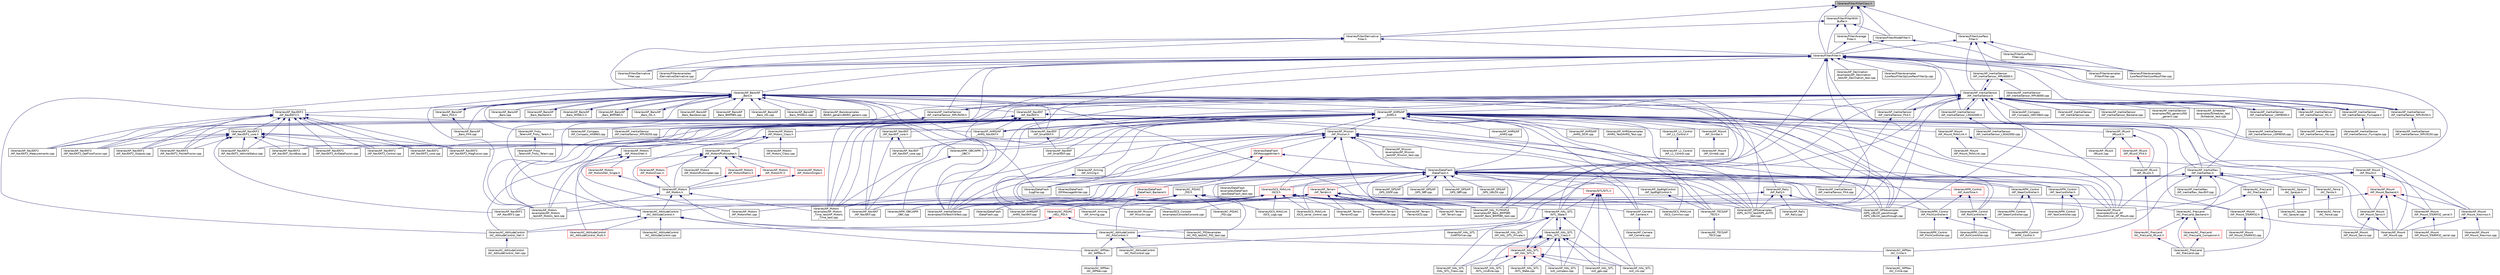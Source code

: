 digraph "libraries/Filter/FilterClass.h"
{
 // INTERACTIVE_SVG=YES
  edge [fontname="Helvetica",fontsize="10",labelfontname="Helvetica",labelfontsize="10"];
  node [fontname="Helvetica",fontsize="10",shape=record];
  Node1 [label="libraries/Filter/FilterClass.h",height=0.2,width=0.4,color="black", fillcolor="grey75", style="filled", fontcolor="black"];
  Node1 -> Node2 [dir="back",color="midnightblue",fontsize="10",style="solid",fontname="Helvetica"];
  Node2 [label="libraries/Filter/Average\lFilter.h",height=0.2,width=0.4,color="black", fillcolor="white", style="filled",URL="$AverageFilter_8h.html",tooltip="A class to provide the average of a number of samples. "];
  Node2 -> Node3 [dir="back",color="midnightblue",fontsize="10",style="solid",fontname="Helvetica"];
  Node3 [label="libraries/Filter/Filter.h",height=0.2,width=0.4,color="black", fillcolor="white", style="filled",URL="$Filter_8h.html"];
  Node3 -> Node4 [dir="back",color="midnightblue",fontsize="10",style="solid",fontname="Helvetica"];
  Node4 [label="libraries/AC_AttitudeControl\l/AC_AttitudeControl_Heli.h",height=0.2,width=0.4,color="black", fillcolor="white", style="filled",URL="$AC__AttitudeControl__Heli_8h.html",tooltip="ArduCopter attitude control library for traditional helicopters. "];
  Node4 -> Node5 [dir="back",color="midnightblue",fontsize="10",style="solid",fontname="Helvetica"];
  Node5 [label="libraries/AC_AttitudeControl\l/AC_AttitudeControl_Heli.cpp",height=0.2,width=0.4,color="black", fillcolor="white", style="filled",URL="$AC__AttitudeControl__Heli_8cpp.html"];
  Node3 -> Node6 [dir="back",color="midnightblue",fontsize="10",style="solid",fontname="Helvetica"];
  Node6 [label="libraries/AP_Baro/AP\l_Baro.h",height=0.2,width=0.4,color="black", fillcolor="white", style="filled",URL="$AP__Baro_8h.html"];
  Node6 -> Node7 [dir="back",color="midnightblue",fontsize="10",style="solid",fontname="Helvetica"];
  Node7 [label="libraries/AP_AHRS/AP\l_AHRS.h",height=0.2,width=0.4,color="black", fillcolor="white", style="filled",URL="$AP__AHRS_8h.html"];
  Node7 -> Node8 [dir="back",color="midnightblue",fontsize="10",style="solid",fontname="Helvetica"];
  Node8 [label="libraries/AC_AttitudeControl\l/AC_AttitudeControl.h",height=0.2,width=0.4,color="black", fillcolor="white", style="filled",URL="$AC__AttitudeControl_8h.html",tooltip="ArduCopter attitude control library. "];
  Node8 -> Node9 [dir="back",color="midnightblue",fontsize="10",style="solid",fontname="Helvetica"];
  Node9 [label="libraries/AC_AttitudeControl\l/AC_AttitudeControl.cpp",height=0.2,width=0.4,color="black", fillcolor="white", style="filled",URL="$AC__AttitudeControl_8cpp.html"];
  Node8 -> Node4 [dir="back",color="midnightblue",fontsize="10",style="solid",fontname="Helvetica"];
  Node8 -> Node10 [dir="back",color="midnightblue",fontsize="10",style="solid",fontname="Helvetica"];
  Node10 [label="libraries/AC_AttitudeControl\l/AC_AttitudeControl_Multi.h",height=0.2,width=0.4,color="red", fillcolor="white", style="filled",URL="$AC__AttitudeControl__Multi_8h.html",tooltip="ArduCopter attitude control library. "];
  Node8 -> Node11 [dir="back",color="midnightblue",fontsize="10",style="solid",fontname="Helvetica"];
  Node11 [label="libraries/AC_AttitudeControl\l/AC_PosControl.h",height=0.2,width=0.4,color="black", fillcolor="white", style="filled",URL="$AC__PosControl_8h.html"];
  Node11 -> Node12 [dir="back",color="midnightblue",fontsize="10",style="solid",fontname="Helvetica"];
  Node12 [label="libraries/AC_AttitudeControl\l/AC_PosControl.cpp",height=0.2,width=0.4,color="black", fillcolor="white", style="filled",URL="$AC__PosControl_8cpp.html"];
  Node11 -> Node13 [dir="back",color="midnightblue",fontsize="10",style="solid",fontname="Helvetica"];
  Node13 [label="libraries/AC_WPNav\l/AC_Circle.h",height=0.2,width=0.4,color="black", fillcolor="white", style="filled",URL="$AC__Circle_8h.html"];
  Node13 -> Node14 [dir="back",color="midnightblue",fontsize="10",style="solid",fontname="Helvetica"];
  Node14 [label="libraries/AC_WPNav\l/AC_Circle.cpp",height=0.2,width=0.4,color="black", fillcolor="white", style="filled",URL="$AC__Circle_8cpp.html"];
  Node11 -> Node15 [dir="back",color="midnightblue",fontsize="10",style="solid",fontname="Helvetica"];
  Node15 [label="libraries/AC_WPNav\l/AC_WPNav.h",height=0.2,width=0.4,color="black", fillcolor="white", style="filled",URL="$AC__WPNav_8h.html"];
  Node15 -> Node16 [dir="back",color="midnightblue",fontsize="10",style="solid",fontname="Helvetica"];
  Node16 [label="libraries/AC_WPNav\l/AC_WPNav.cpp",height=0.2,width=0.4,color="black", fillcolor="white", style="filled",URL="$AC__WPNav_8cpp.html"];
  Node8 -> Node15 [dir="back",color="midnightblue",fontsize="10",style="solid",fontname="Helvetica"];
  Node7 -> Node17 [dir="back",color="midnightblue",fontsize="10",style="solid",fontname="Helvetica"];
  Node17 [label="libraries/AP_AHRS/AP\l_AHRS.cpp",height=0.2,width=0.4,color="black", fillcolor="white", style="filled",URL="$AP__AHRS_8cpp.html"];
  Node7 -> Node18 [dir="back",color="midnightblue",fontsize="10",style="solid",fontname="Helvetica"];
  Node18 [label="libraries/AP_AHRS/AP\l_AHRS_NavEKF.h",height=0.2,width=0.4,color="black", fillcolor="white", style="filled",URL="$AP__AHRS__NavEKF_8h.html"];
  Node18 -> Node7 [dir="back",color="midnightblue",fontsize="10",style="solid",fontname="Helvetica"];
  Node7 -> Node19 [dir="back",color="midnightblue",fontsize="10",style="solid",fontname="Helvetica"];
  Node19 [label="libraries/AP_AHRS/AP\l_AHRS_DCM.cpp",height=0.2,width=0.4,color="black", fillcolor="white", style="filled",URL="$AP__AHRS__DCM_8cpp.html"];
  Node7 -> Node20 [dir="back",color="midnightblue",fontsize="10",style="solid",fontname="Helvetica"];
  Node20 [label="libraries/AP_AHRS/AP\l_AHRS_NavEKF.cpp",height=0.2,width=0.4,color="black", fillcolor="white", style="filled",URL="$AP__AHRS__NavEKF_8cpp.html"];
  Node7 -> Node21 [dir="back",color="midnightblue",fontsize="10",style="solid",fontname="Helvetica"];
  Node21 [label="libraries/AP_AHRS/examples\l/AHRS_Test/AHRS_Test.cpp",height=0.2,width=0.4,color="black", fillcolor="white", style="filled",URL="$AHRS__Test_8cpp.html"];
  Node7 -> Node22 [dir="back",color="midnightblue",fontsize="10",style="solid",fontname="Helvetica"];
  Node22 [label="libraries/AP_Arming\l/AP_Arming.h",height=0.2,width=0.4,color="black", fillcolor="white", style="filled",URL="$AP__Arming_8h.html"];
  Node22 -> Node23 [dir="back",color="midnightblue",fontsize="10",style="solid",fontname="Helvetica"];
  Node23 [label="libraries/AP_Arming\l/AP_Arming.cpp",height=0.2,width=0.4,color="black", fillcolor="white", style="filled",URL="$AP__Arming_8cpp.html"];
  Node7 -> Node24 [dir="back",color="midnightblue",fontsize="10",style="solid",fontname="Helvetica"];
  Node24 [label="libraries/AP_Camera\l/AP_Camera.h",height=0.2,width=0.4,color="black", fillcolor="white", style="filled",URL="$AP__Camera_8h.html",tooltip="Photo or video camera manager, with EEPROM-backed storage of constants. "];
  Node24 -> Node25 [dir="back",color="midnightblue",fontsize="10",style="solid",fontname="Helvetica"];
  Node25 [label="libraries/AP_Camera\l/AP_Camera.cpp",height=0.2,width=0.4,color="black", fillcolor="white", style="filled",URL="$AP__Camera_8cpp.html"];
  Node7 -> Node26 [dir="back",color="midnightblue",fontsize="10",style="solid",fontname="Helvetica"];
  Node26 [label="libraries/AP_Frsky\l_Telem/AP_Frsky_Telem.h",height=0.2,width=0.4,color="black", fillcolor="white", style="filled",URL="$AP__Frsky__Telem_8h.html"];
  Node26 -> Node27 [dir="back",color="midnightblue",fontsize="10",style="solid",fontname="Helvetica"];
  Node27 [label="libraries/AP_Frsky\l_Telem/AP_Frsky_Telem.cpp",height=0.2,width=0.4,color="black", fillcolor="white", style="filled",URL="$AP__Frsky__Telem_8cpp.html"];
  Node7 -> Node28 [dir="back",color="midnightblue",fontsize="10",style="solid",fontname="Helvetica"];
  Node28 [label="libraries/AP_GPS/examples\l/GPS_AUTO_test/GPS_AUTO\l_test.cpp",height=0.2,width=0.4,color="black", fillcolor="white", style="filled",URL="$GPS__AUTO__test_8cpp.html"];
  Node7 -> Node29 [dir="back",color="midnightblue",fontsize="10",style="solid",fontname="Helvetica"];
  Node29 [label="libraries/AP_GPS/examples\l/GPS_UBLOX_passthrough\l/GPS_UBLOX_passthrough.cpp",height=0.2,width=0.4,color="black", fillcolor="white", style="filled",URL="$GPS__UBLOX__passthrough_8cpp.html"];
  Node7 -> Node30 [dir="back",color="midnightblue",fontsize="10",style="solid",fontname="Helvetica"];
  Node30 [label="libraries/AP_InertialNav\l/AP_InertialNav.h",height=0.2,width=0.4,color="black", fillcolor="white", style="filled",URL="$AP__InertialNav_8h.html"];
  Node30 -> Node11 [dir="back",color="midnightblue",fontsize="10",style="solid",fontname="Helvetica"];
  Node30 -> Node31 [dir="back",color="midnightblue",fontsize="10",style="solid",fontname="Helvetica"];
  Node31 [label="libraries/AC_Fence\l/AC_Fence.h",height=0.2,width=0.4,color="black", fillcolor="white", style="filled",URL="$AC__Fence_8h.html"];
  Node31 -> Node32 [dir="back",color="midnightblue",fontsize="10",style="solid",fontname="Helvetica"];
  Node32 [label="libraries/AC_Fence\l/AC_Fence.cpp",height=0.2,width=0.4,color="black", fillcolor="white", style="filled",URL="$AC__Fence_8cpp.html"];
  Node30 -> Node33 [dir="back",color="midnightblue",fontsize="10",style="solid",fontname="Helvetica"];
  Node33 [label="libraries/AC_PrecLand\l/AC_PrecLand.h",height=0.2,width=0.4,color="black", fillcolor="white", style="filled",URL="$AC__PrecLand_8h.html"];
  Node33 -> Node34 [dir="back",color="midnightblue",fontsize="10",style="solid",fontname="Helvetica"];
  Node34 [label="libraries/AC_PrecLand\l/AC_PrecLand.cpp",height=0.2,width=0.4,color="black", fillcolor="white", style="filled",URL="$AC__PrecLand_8cpp.html"];
  Node33 -> Node35 [dir="back",color="midnightblue",fontsize="10",style="solid",fontname="Helvetica"];
  Node35 [label="libraries/AC_PrecLand\l/AC_PrecLand_Backend.h",height=0.2,width=0.4,color="black", fillcolor="white", style="filled",URL="$AC__PrecLand__Backend_8h.html"];
  Node35 -> Node34 [dir="back",color="midnightblue",fontsize="10",style="solid",fontname="Helvetica"];
  Node35 -> Node36 [dir="back",color="midnightblue",fontsize="10",style="solid",fontname="Helvetica"];
  Node36 [label="libraries/AC_PrecLand\l/AC_PrecLand_Companion.h",height=0.2,width=0.4,color="red", fillcolor="white", style="filled",URL="$AC__PrecLand__Companion_8h.html"];
  Node36 -> Node34 [dir="back",color="midnightblue",fontsize="10",style="solid",fontname="Helvetica"];
  Node35 -> Node37 [dir="back",color="midnightblue",fontsize="10",style="solid",fontname="Helvetica"];
  Node37 [label="libraries/AC_PrecLand\l/AC_PrecLand_IRLock.h",height=0.2,width=0.4,color="red", fillcolor="white", style="filled",URL="$AC__PrecLand__IRLock_8h.html"];
  Node37 -> Node34 [dir="back",color="midnightblue",fontsize="10",style="solid",fontname="Helvetica"];
  Node30 -> Node35 [dir="back",color="midnightblue",fontsize="10",style="solid",fontname="Helvetica"];
  Node30 -> Node38 [dir="back",color="midnightblue",fontsize="10",style="solid",fontname="Helvetica"];
  Node38 [label="libraries/AC_Sprayer\l/AC_Sprayer.h",height=0.2,width=0.4,color="black", fillcolor="white", style="filled",URL="$AC__Sprayer_8h.html",tooltip="Crop sprayer library. "];
  Node38 -> Node39 [dir="back",color="midnightblue",fontsize="10",style="solid",fontname="Helvetica"];
  Node39 [label="libraries/AC_Sprayer\l/AC_Sprayer.cpp",height=0.2,width=0.4,color="black", fillcolor="white", style="filled",URL="$AC__Sprayer_8cpp.html"];
  Node30 -> Node13 [dir="back",color="midnightblue",fontsize="10",style="solid",fontname="Helvetica"];
  Node30 -> Node15 [dir="back",color="midnightblue",fontsize="10",style="solid",fontname="Helvetica"];
  Node30 -> Node40 [dir="back",color="midnightblue",fontsize="10",style="solid",fontname="Helvetica"];
  Node40 [label="libraries/AP_InertialNav\l/AP_InertialNav_NavEKF.cpp",height=0.2,width=0.4,color="black", fillcolor="white", style="filled",URL="$AP__InertialNav__NavEKF_8cpp.html"];
  Node7 -> Node41 [dir="back",color="midnightblue",fontsize="10",style="solid",fontname="Helvetica"];
  Node41 [label="libraries/AP_InertialSensor\l/examples/VibTest/VibTest.cpp",height=0.2,width=0.4,color="black", fillcolor="white", style="filled",URL="$VibTest_8cpp.html"];
  Node7 -> Node42 [dir="back",color="midnightblue",fontsize="10",style="solid",fontname="Helvetica"];
  Node42 [label="libraries/AP_IRLock\l/IRLock.h",height=0.2,width=0.4,color="black", fillcolor="white", style="filled",URL="$IRLock_8h.html"];
  Node42 -> Node43 [dir="back",color="midnightblue",fontsize="10",style="solid",fontname="Helvetica"];
  Node43 [label="libraries/AP_IRLock\l/AP_IRLock.h",height=0.2,width=0.4,color="black", fillcolor="white", style="filled",URL="$AP__IRLock_8h.html"];
  Node43 -> Node37 [dir="back",color="midnightblue",fontsize="10",style="solid",fontname="Helvetica"];
  Node42 -> Node44 [dir="back",color="midnightblue",fontsize="10",style="solid",fontname="Helvetica"];
  Node44 [label="libraries/AP_IRLock\l/AP_IRLock_PX4.h",height=0.2,width=0.4,color="red", fillcolor="white", style="filled",URL="$AP__IRLock__PX4_8h.html"];
  Node44 -> Node43 [dir="back",color="midnightblue",fontsize="10",style="solid",fontname="Helvetica"];
  Node42 -> Node45 [dir="back",color="midnightblue",fontsize="10",style="solid",fontname="Helvetica"];
  Node45 [label="libraries/AP_IRLock\l/IRLock.cpp",height=0.2,width=0.4,color="black", fillcolor="white", style="filled",URL="$IRLock_8cpp.html"];
  Node7 -> Node46 [dir="back",color="midnightblue",fontsize="10",style="solid",fontname="Helvetica"];
  Node46 [label="libraries/AP_L1_Control\l/AP_L1_Control.h",height=0.2,width=0.4,color="black", fillcolor="white", style="filled",URL="$AP__L1__Control_8h.html",tooltip="L1 Control algorithm. This is a instance of an AP_Navigation class. "];
  Node46 -> Node47 [dir="back",color="midnightblue",fontsize="10",style="solid",fontname="Helvetica"];
  Node47 [label="libraries/AP_L1_Control\l/AP_L1_Control.cpp",height=0.2,width=0.4,color="black", fillcolor="white", style="filled",URL="$AP__L1__Control_8cpp.html"];
  Node7 -> Node48 [dir="back",color="midnightblue",fontsize="10",style="solid",fontname="Helvetica"];
  Node48 [label="libraries/AP_Mission\l/AP_Mission.h",height=0.2,width=0.4,color="black", fillcolor="white", style="filled",URL="$AP__Mission_8h.html",tooltip="Handles the MAVLINK command mission stack. Reads and writes mission to storage. "];
  Node48 -> Node24 [dir="back",color="midnightblue",fontsize="10",style="solid",fontname="Helvetica"];
  Node48 -> Node28 [dir="back",color="midnightblue",fontsize="10",style="solid",fontname="Helvetica"];
  Node48 -> Node29 [dir="back",color="midnightblue",fontsize="10",style="solid",fontname="Helvetica"];
  Node48 -> Node49 [dir="back",color="midnightblue",fontsize="10",style="solid",fontname="Helvetica"];
  Node49 [label="libraries/AP_HAL_FLYMAPLE\l/examples/AP_Baro_BMP085\l_test/AP_Baro_BMP085_test.cpp",height=0.2,width=0.4,color="black", fillcolor="white", style="filled",URL="$AP__Baro__BMP085__test_8cpp.html"];
  Node48 -> Node41 [dir="back",color="midnightblue",fontsize="10",style="solid",fontname="Helvetica"];
  Node48 -> Node50 [dir="back",color="midnightblue",fontsize="10",style="solid",fontname="Helvetica"];
  Node50 [label="libraries/AP_Mission\l/AP_Mission.cpp",height=0.2,width=0.4,color="black", fillcolor="white", style="filled",URL="$AP__Mission_8cpp.html",tooltip="Handles the MAVLINK command mission stack. Reads and writes mission to storage. "];
  Node48 -> Node51 [dir="back",color="midnightblue",fontsize="10",style="solid",fontname="Helvetica"];
  Node51 [label="libraries/AP_Mission\l/examples/AP_Mission\l_test/AP_Mission_test.cpp",height=0.2,width=0.4,color="black", fillcolor="white", style="filled",URL="$AP__Mission__test_8cpp.html"];
  Node48 -> Node52 [dir="back",color="midnightblue",fontsize="10",style="solid",fontname="Helvetica"];
  Node52 [label="libraries/AP_Motors\l/examples/AP_Motors\l_test/AP_Motors_test.cpp",height=0.2,width=0.4,color="black", fillcolor="white", style="filled",URL="$AP__Motors__test_8cpp.html"];
  Node48 -> Node53 [dir="back",color="midnightblue",fontsize="10",style="solid",fontname="Helvetica"];
  Node53 [label="libraries/AP_Motors\l/examples/AP_Motors\l_Time_test/AP_Motors\l_Time_test.cpp",height=0.2,width=0.4,color="black", fillcolor="white", style="filled",URL="$AP__Motors__Time__test_8cpp.html"];
  Node48 -> Node54 [dir="back",color="midnightblue",fontsize="10",style="solid",fontname="Helvetica"];
  Node54 [label="libraries/AP_Mount\l/examples/trivial_AP\l_Mount/trivial_AP_Mount.cpp",height=0.2,width=0.4,color="black", fillcolor="white", style="filled",URL="$trivial__AP__Mount_8cpp.html"];
  Node48 -> Node55 [dir="back",color="midnightblue",fontsize="10",style="solid",fontname="Helvetica"];
  Node55 [label="libraries/APM_OBC/APM\l_OBC.h",height=0.2,width=0.4,color="black", fillcolor="white", style="filled",URL="$APM__OBC_8h.html"];
  Node55 -> Node56 [dir="back",color="midnightblue",fontsize="10",style="solid",fontname="Helvetica"];
  Node56 [label="libraries/APM_OBC/APM\l_OBC.cpp",height=0.2,width=0.4,color="black", fillcolor="white", style="filled",URL="$APM__OBC_8cpp.html"];
  Node48 -> Node57 [dir="back",color="midnightblue",fontsize="10",style="solid",fontname="Helvetica"];
  Node57 [label="libraries/DataFlash\l/DataFlash.h",height=0.2,width=0.4,color="black", fillcolor="white", style="filled",URL="$DataFlash_8h.html"];
  Node57 -> Node58 [dir="back",color="midnightblue",fontsize="10",style="solid",fontname="Helvetica"];
  Node58 [label="libraries/AC_PID/AC\l_PID.h",height=0.2,width=0.4,color="black", fillcolor="white", style="filled",URL="$AC__PID_8h.html",tooltip="Generic PID algorithm, with EEPROM-backed storage of constants. "];
  Node58 -> Node8 [dir="back",color="midnightblue",fontsize="10",style="solid",fontname="Helvetica"];
  Node58 -> Node11 [dir="back",color="midnightblue",fontsize="10",style="solid",fontname="Helvetica"];
  Node58 -> Node59 [dir="back",color="midnightblue",fontsize="10",style="solid",fontname="Helvetica"];
  Node59 [label="libraries/AC_PID/AC\l_HELI_PID.h",height=0.2,width=0.4,color="red", fillcolor="white", style="filled",URL="$AC__HELI__PID_8h.html",tooltip="Helicopter Specific Rate PID algorithm, with EEPROM-backed storage of constants. "];
  Node59 -> Node4 [dir="back",color="midnightblue",fontsize="10",style="solid",fontname="Helvetica"];
  Node59 -> Node60 [dir="back",color="midnightblue",fontsize="10",style="solid",fontname="Helvetica"];
  Node60 [label="libraries/AC_PID/examples\l/AC_PID_test/AC_PID_test.cpp",height=0.2,width=0.4,color="black", fillcolor="white", style="filled",URL="$AC__PID__test_8cpp.html"];
  Node58 -> Node61 [dir="back",color="midnightblue",fontsize="10",style="solid",fontname="Helvetica"];
  Node61 [label="libraries/AC_PID/AC\l_PID.cpp",height=0.2,width=0.4,color="black", fillcolor="white", style="filled",URL="$AC__PID_8cpp.html",tooltip="Generic PID algorithm. "];
  Node58 -> Node60 [dir="back",color="midnightblue",fontsize="10",style="solid",fontname="Helvetica"];
  Node58 -> Node35 [dir="back",color="midnightblue",fontsize="10",style="solid",fontname="Helvetica"];
  Node57 -> Node62 [dir="back",color="midnightblue",fontsize="10",style="solid",fontname="Helvetica"];
  Node62 [label="libraries/AP_GPS/AP\l_GPS_GSOF.cpp",height=0.2,width=0.4,color="black", fillcolor="white", style="filled",URL="$AP__GPS__GSOF_8cpp.html"];
  Node57 -> Node63 [dir="back",color="midnightblue",fontsize="10",style="solid",fontname="Helvetica"];
  Node63 [label="libraries/AP_GPS/AP\l_GPS_SBF.cpp",height=0.2,width=0.4,color="black", fillcolor="white", style="filled",URL="$AP__GPS__SBF_8cpp.html"];
  Node57 -> Node64 [dir="back",color="midnightblue",fontsize="10",style="solid",fontname="Helvetica"];
  Node64 [label="libraries/AP_GPS/AP\l_GPS_SBP.cpp",height=0.2,width=0.4,color="black", fillcolor="white", style="filled",URL="$AP__GPS__SBP_8cpp.html"];
  Node57 -> Node65 [dir="back",color="midnightblue",fontsize="10",style="solid",fontname="Helvetica"];
  Node65 [label="libraries/AP_GPS/AP\l_GPS_UBLOX.cpp",height=0.2,width=0.4,color="black", fillcolor="white", style="filled",URL="$AP__GPS__UBLOX_8cpp.html"];
  Node57 -> Node28 [dir="back",color="midnightblue",fontsize="10",style="solid",fontname="Helvetica"];
  Node57 -> Node29 [dir="back",color="midnightblue",fontsize="10",style="solid",fontname="Helvetica"];
  Node57 -> Node49 [dir="back",color="midnightblue",fontsize="10",style="solid",fontname="Helvetica"];
  Node57 -> Node66 [dir="back",color="midnightblue",fontsize="10",style="solid",fontname="Helvetica"];
  Node66 [label="libraries/AP_InertialSensor\l/AP_InertialSensor_PX4.cpp",height=0.2,width=0.4,color="black", fillcolor="white", style="filled",URL="$AP__InertialSensor__PX4_8cpp.html"];
  Node57 -> Node41 [dir="back",color="midnightblue",fontsize="10",style="solid",fontname="Helvetica"];
  Node57 -> Node52 [dir="back",color="midnightblue",fontsize="10",style="solid",fontname="Helvetica"];
  Node57 -> Node53 [dir="back",color="midnightblue",fontsize="10",style="solid",fontname="Helvetica"];
  Node57 -> Node54 [dir="back",color="midnightblue",fontsize="10",style="solid",fontname="Helvetica"];
  Node57 -> Node67 [dir="back",color="midnightblue",fontsize="10",style="solid",fontname="Helvetica"];
  Node67 [label="libraries/AP_SpdHgtControl\l/AP_SpdHgtControl.h",height=0.2,width=0.4,color="black", fillcolor="white", style="filled",URL="$AP__SpdHgtControl_8h.html",tooltip="generic speed & height controller interface "];
  Node67 -> Node68 [dir="back",color="midnightblue",fontsize="10",style="solid",fontname="Helvetica"];
  Node68 [label="libraries/AP_TECS/AP\l_TECS.h",height=0.2,width=0.4,color="black", fillcolor="white", style="filled",URL="$AP__TECS_8h.html",tooltip="Combined Total Energy Speed & Height Control. This is a instance of an AP_SpdHgtControl class..."];
  Node68 -> Node69 [dir="back",color="midnightblue",fontsize="10",style="solid",fontname="Helvetica"];
  Node69 [label="libraries/AP_TECS/AP\l_TECS.cpp",height=0.2,width=0.4,color="black", fillcolor="white", style="filled",URL="$AP__TECS_8cpp.html"];
  Node57 -> Node68 [dir="back",color="midnightblue",fontsize="10",style="solid",fontname="Helvetica"];
  Node57 -> Node70 [dir="back",color="midnightblue",fontsize="10",style="solid",fontname="Helvetica"];
  Node70 [label="libraries/AP_Terrain\l/AP_Terrain.cpp",height=0.2,width=0.4,color="black", fillcolor="white", style="filled",URL="$AP__Terrain_8cpp.html"];
  Node57 -> Node71 [dir="back",color="midnightblue",fontsize="10",style="solid",fontname="Helvetica"];
  Node71 [label="libraries/AP_Terrain\l/AP_Terrain.h",height=0.2,width=0.4,color="red", fillcolor="white", style="filled",URL="$AP__Terrain_8h.html"];
  Node71 -> Node28 [dir="back",color="midnightblue",fontsize="10",style="solid",fontname="Helvetica"];
  Node71 -> Node29 [dir="back",color="midnightblue",fontsize="10",style="solid",fontname="Helvetica"];
  Node71 -> Node49 [dir="back",color="midnightblue",fontsize="10",style="solid",fontname="Helvetica"];
  Node71 -> Node72 [dir="back",color="midnightblue",fontsize="10",style="solid",fontname="Helvetica"];
  Node72 [label="libraries/AP_HAL_SITL\l/SITL_State.h",height=0.2,width=0.4,color="black", fillcolor="white", style="filled",URL="$SITL__State_8h.html"];
  Node72 -> Node73 [dir="back",color="midnightblue",fontsize="10",style="solid",fontname="Helvetica"];
  Node73 [label="libraries/AP_HAL_SITL\l/HAL_SITL_Class.h",height=0.2,width=0.4,color="black", fillcolor="white", style="filled",URL="$HAL__SITL__Class_8h.html"];
  Node73 -> Node74 [dir="back",color="midnightblue",fontsize="10",style="solid",fontname="Helvetica"];
  Node74 [label="libraries/AP_HAL_SITL\l/AP_HAL_SITL.h",height=0.2,width=0.4,color="red", fillcolor="white", style="filled",URL="$AP__HAL__SITL_8h.html"];
  Node74 -> Node73 [dir="back",color="midnightblue",fontsize="10",style="solid",fontname="Helvetica"];
  Node74 -> Node72 [dir="back",color="midnightblue",fontsize="10",style="solid",fontname="Helvetica"];
  Node74 -> Node75 [dir="back",color="midnightblue",fontsize="10",style="solid",fontname="Helvetica"];
  Node75 [label="libraries/AP_HAL_SITL\l/HAL_SITL_Class.cpp",height=0.2,width=0.4,color="black", fillcolor="white", style="filled",URL="$HAL__SITL__Class_8cpp.html"];
  Node74 -> Node76 [dir="back",color="midnightblue",fontsize="10",style="solid",fontname="Helvetica"];
  Node76 [label="libraries/AP_HAL_SITL\l/SITL_cmdline.cpp",height=0.2,width=0.4,color="black", fillcolor="white", style="filled",URL="$SITL__cmdline_8cpp.html"];
  Node74 -> Node77 [dir="back",color="midnightblue",fontsize="10",style="solid",fontname="Helvetica"];
  Node77 [label="libraries/AP_HAL_SITL\l/sitl_compass.cpp",height=0.2,width=0.4,color="black", fillcolor="white", style="filled",URL="$sitl__compass_8cpp.html"];
  Node74 -> Node78 [dir="back",color="midnightblue",fontsize="10",style="solid",fontname="Helvetica"];
  Node78 [label="libraries/AP_HAL_SITL\l/sitl_gps.cpp",height=0.2,width=0.4,color="black", fillcolor="white", style="filled",URL="$sitl__gps_8cpp.html"];
  Node74 -> Node79 [dir="back",color="midnightblue",fontsize="10",style="solid",fontname="Helvetica"];
  Node79 [label="libraries/AP_HAL_SITL\l/sitl_ins.cpp",height=0.2,width=0.4,color="black", fillcolor="white", style="filled",URL="$sitl__ins_8cpp.html"];
  Node74 -> Node80 [dir="back",color="midnightblue",fontsize="10",style="solid",fontname="Helvetica"];
  Node80 [label="libraries/AP_HAL_SITL\l/SITL_State.cpp",height=0.2,width=0.4,color="black", fillcolor="white", style="filled",URL="$SITL__State_8cpp.html"];
  Node73 -> Node72 [dir="back",color="midnightblue",fontsize="10",style="solid",fontname="Helvetica"];
  Node73 -> Node75 [dir="back",color="midnightblue",fontsize="10",style="solid",fontname="Helvetica"];
  Node73 -> Node76 [dir="back",color="midnightblue",fontsize="10",style="solid",fontname="Helvetica"];
  Node73 -> Node77 [dir="back",color="midnightblue",fontsize="10",style="solid",fontname="Helvetica"];
  Node73 -> Node78 [dir="back",color="midnightblue",fontsize="10",style="solid",fontname="Helvetica"];
  Node73 -> Node79 [dir="back",color="midnightblue",fontsize="10",style="solid",fontname="Helvetica"];
  Node73 -> Node80 [dir="back",color="midnightblue",fontsize="10",style="solid",fontname="Helvetica"];
  Node72 -> Node81 [dir="back",color="midnightblue",fontsize="10",style="solid",fontname="Helvetica"];
  Node81 [label="libraries/AP_HAL_SITL\l/AP_HAL_SITL_Private.h",height=0.2,width=0.4,color="black", fillcolor="white", style="filled",URL="$AP__HAL__SITL__Private_8h.html"];
  Node72 -> Node75 [dir="back",color="midnightblue",fontsize="10",style="solid",fontname="Helvetica"];
  Node72 -> Node79 [dir="back",color="midnightblue",fontsize="10",style="solid",fontname="Helvetica"];
  Node72 -> Node82 [dir="back",color="midnightblue",fontsize="10",style="solid",fontname="Helvetica"];
  Node82 [label="libraries/AP_HAL_SITL\l/UARTDriver.cpp",height=0.2,width=0.4,color="black", fillcolor="white", style="filled",URL="$SITL_2UARTDriver_8cpp.html"];
  Node71 -> Node41 [dir="back",color="midnightblue",fontsize="10",style="solid",fontname="Helvetica"];
  Node71 -> Node50 [dir="back",color="midnightblue",fontsize="10",style="solid",fontname="Helvetica"];
  Node71 -> Node52 [dir="back",color="midnightblue",fontsize="10",style="solid",fontname="Helvetica"];
  Node71 -> Node53 [dir="back",color="midnightblue",fontsize="10",style="solid",fontname="Helvetica"];
  Node71 -> Node54 [dir="back",color="midnightblue",fontsize="10",style="solid",fontname="Helvetica"];
  Node71 -> Node70 [dir="back",color="midnightblue",fontsize="10",style="solid",fontname="Helvetica"];
  Node71 -> Node83 [dir="back",color="midnightblue",fontsize="10",style="solid",fontname="Helvetica"];
  Node83 [label="libraries/AP_Terrain\l/TerrainGCS.cpp",height=0.2,width=0.4,color="black", fillcolor="white", style="filled",URL="$TerrainGCS_8cpp.html"];
  Node71 -> Node84 [dir="back",color="midnightblue",fontsize="10",style="solid",fontname="Helvetica"];
  Node84 [label="libraries/AP_Terrain\l/TerrainIO.cpp",height=0.2,width=0.4,color="black", fillcolor="white", style="filled",URL="$TerrainIO_8cpp.html"];
  Node71 -> Node85 [dir="back",color="midnightblue",fontsize="10",style="solid",fontname="Helvetica"];
  Node85 [label="libraries/AP_Terrain\l/TerrainMission.cpp",height=0.2,width=0.4,color="black", fillcolor="white", style="filled",URL="$TerrainMission_8cpp.html"];
  Node71 -> Node86 [dir="back",color="midnightblue",fontsize="10",style="solid",fontname="Helvetica"];
  Node86 [label="libraries/GCS_Console\l/examples/Console/Console.cpp",height=0.2,width=0.4,color="black", fillcolor="white", style="filled",URL="$GCS__Console_2examples_2Console_2Console_8cpp.html"];
  Node57 -> Node87 [dir="back",color="midnightblue",fontsize="10",style="solid",fontname="Helvetica"];
  Node87 [label="libraries/APM_Control\l/AP_AutoTune.h",height=0.2,width=0.4,color="red", fillcolor="white", style="filled",URL="$AP__AutoTune_8h.html"];
  Node87 -> Node88 [dir="back",color="midnightblue",fontsize="10",style="solid",fontname="Helvetica"];
  Node88 [label="libraries/APM_Control\l/AP_PitchController.h",height=0.2,width=0.4,color="black", fillcolor="white", style="filled",URL="$AP__PitchController_8h.html"];
  Node88 -> Node89 [dir="back",color="midnightblue",fontsize="10",style="solid",fontname="Helvetica"];
  Node89 [label="libraries/APM_Control\l/AP_PitchController.cpp",height=0.2,width=0.4,color="black", fillcolor="white", style="filled",URL="$AP__PitchController_8cpp.html"];
  Node88 -> Node90 [dir="back",color="midnightblue",fontsize="10",style="solid",fontname="Helvetica"];
  Node90 [label="libraries/APM_Control\l/APM_Control.h",height=0.2,width=0.4,color="black", fillcolor="white", style="filled",URL="$APM__Control_8h.html"];
  Node87 -> Node91 [dir="back",color="midnightblue",fontsize="10",style="solid",fontname="Helvetica"];
  Node91 [label="libraries/APM_Control\l/AP_RollController.h",height=0.2,width=0.4,color="black", fillcolor="white", style="filled",URL="$AP__RollController_8h.html"];
  Node91 -> Node92 [dir="back",color="midnightblue",fontsize="10",style="solid",fontname="Helvetica"];
  Node92 [label="libraries/APM_Control\l/AP_RollController.cpp",height=0.2,width=0.4,color="black", fillcolor="white", style="filled",URL="$AP__RollController_8cpp.html"];
  Node91 -> Node90 [dir="back",color="midnightblue",fontsize="10",style="solid",fontname="Helvetica"];
  Node57 -> Node88 [dir="back",color="midnightblue",fontsize="10",style="solid",fontname="Helvetica"];
  Node57 -> Node91 [dir="back",color="midnightblue",fontsize="10",style="solid",fontname="Helvetica"];
  Node57 -> Node93 [dir="back",color="midnightblue",fontsize="10",style="solid",fontname="Helvetica"];
  Node93 [label="libraries/APM_Control\l/AP_SteerController.h",height=0.2,width=0.4,color="black", fillcolor="white", style="filled",URL="$AP__SteerController_8h.html"];
  Node93 -> Node94 [dir="back",color="midnightblue",fontsize="10",style="solid",fontname="Helvetica"];
  Node94 [label="libraries/APM_Control\l/AP_SteerController.cpp",height=0.2,width=0.4,color="black", fillcolor="white", style="filled",URL="$AP__SteerController_8cpp.html"];
  Node93 -> Node90 [dir="back",color="midnightblue",fontsize="10",style="solid",fontname="Helvetica"];
  Node57 -> Node95 [dir="back",color="midnightblue",fontsize="10",style="solid",fontname="Helvetica"];
  Node95 [label="libraries/APM_Control\l/AP_YawController.h",height=0.2,width=0.4,color="black", fillcolor="white", style="filled",URL="$AP__YawController_8h.html"];
  Node95 -> Node96 [dir="back",color="midnightblue",fontsize="10",style="solid",fontname="Helvetica"];
  Node96 [label="libraries/APM_Control\l/AP_YawController.cpp",height=0.2,width=0.4,color="black", fillcolor="white", style="filled",URL="$AP__YawController_8cpp.html"];
  Node95 -> Node90 [dir="back",color="midnightblue",fontsize="10",style="solid",fontname="Helvetica"];
  Node57 -> Node97 [dir="back",color="midnightblue",fontsize="10",style="solid",fontname="Helvetica"];
  Node97 [label="libraries/DataFlash\l/DataFlash.cpp",height=0.2,width=0.4,color="black", fillcolor="white", style="filled",URL="$DataFlash_8cpp.html"];
  Node57 -> Node98 [dir="back",color="midnightblue",fontsize="10",style="solid",fontname="Helvetica"];
  Node98 [label="libraries/DataFlash\l/DataFlash_Backend.h",height=0.2,width=0.4,color="red", fillcolor="white", style="filled",URL="$DataFlash__Backend_8h.html"];
  Node98 -> Node97 [dir="back",color="midnightblue",fontsize="10",style="solid",fontname="Helvetica"];
  Node57 -> Node99 [dir="back",color="midnightblue",fontsize="10",style="solid",fontname="Helvetica"];
  Node99 [label="libraries/DataFlash\l/DFMessageWriter.cpp",height=0.2,width=0.4,color="black", fillcolor="white", style="filled",URL="$DFMessageWriter_8cpp.html"];
  Node57 -> Node100 [dir="back",color="midnightblue",fontsize="10",style="solid",fontname="Helvetica"];
  Node100 [label="libraries/DataFlash\l/examples/DataFlash\l_test/DataFlash_test.cpp",height=0.2,width=0.4,color="black", fillcolor="white", style="filled",URL="$DataFlash__test_8cpp.html"];
  Node57 -> Node101 [dir="back",color="midnightblue",fontsize="10",style="solid",fontname="Helvetica"];
  Node101 [label="libraries/DataFlash\l/LogFile.cpp",height=0.2,width=0.4,color="black", fillcolor="white", style="filled",URL="$LogFile_8cpp.html"];
  Node57 -> Node102 [dir="back",color="midnightblue",fontsize="10",style="solid",fontname="Helvetica"];
  Node102 [label="libraries/GCS_MAVLink\l/GCS.h",height=0.2,width=0.4,color="red", fillcolor="white", style="filled",URL="$GCS_8h.html",tooltip="Interface definition for the various Ground Control System. "];
  Node102 -> Node20 [dir="back",color="midnightblue",fontsize="10",style="solid",fontname="Helvetica"];
  Node102 -> Node23 [dir="back",color="midnightblue",fontsize="10",style="solid",fontname="Helvetica"];
  Node102 -> Node24 [dir="back",color="midnightblue",fontsize="10",style="solid",fontname="Helvetica"];
  Node102 -> Node103 [dir="back",color="midnightblue",fontsize="10",style="solid",fontname="Helvetica"];
  Node103 [label="libraries/AP_Motors\l/AP_MotorsHeli.cpp",height=0.2,width=0.4,color="black", fillcolor="white", style="filled",URL="$AP__MotorsHeli_8cpp.html"];
  Node102 -> Node104 [dir="back",color="midnightblue",fontsize="10",style="solid",fontname="Helvetica"];
  Node104 [label="libraries/AP_Mount\l/AP_Mount_SToRM32.h",height=0.2,width=0.4,color="black", fillcolor="white", style="filled",URL="$AP__Mount__SToRM32_8h.html"];
  Node104 -> Node105 [dir="back",color="midnightblue",fontsize="10",style="solid",fontname="Helvetica"];
  Node105 [label="libraries/AP_Mount\l/AP_Mount.cpp",height=0.2,width=0.4,color="black", fillcolor="white", style="filled",URL="$AP__Mount_8cpp.html"];
  Node104 -> Node106 [dir="back",color="midnightblue",fontsize="10",style="solid",fontname="Helvetica"];
  Node106 [label="libraries/AP_Mount\l/AP_Mount_SToRM32.cpp",height=0.2,width=0.4,color="black", fillcolor="white", style="filled",URL="$AP__Mount__SToRM32_8cpp.html"];
  Node102 -> Node107 [dir="back",color="midnightblue",fontsize="10",style="solid",fontname="Helvetica"];
  Node107 [label="libraries/AP_NavEKF\l/AP_NavEKF.cpp",height=0.2,width=0.4,color="black", fillcolor="white", style="filled",URL="$AP__NavEKF_8cpp.html"];
  Node102 -> Node108 [dir="back",color="midnightblue",fontsize="10",style="solid",fontname="Helvetica"];
  Node108 [label="libraries/AP_NavEKF2\l/AP_NavEKF2.cpp",height=0.2,width=0.4,color="black", fillcolor="white", style="filled",URL="$AP__NavEKF2_8cpp.html"];
  Node102 -> Node70 [dir="back",color="midnightblue",fontsize="10",style="solid",fontname="Helvetica"];
  Node102 -> Node83 [dir="back",color="midnightblue",fontsize="10",style="solid",fontname="Helvetica"];
  Node102 -> Node84 [dir="back",color="midnightblue",fontsize="10",style="solid",fontname="Helvetica"];
  Node102 -> Node85 [dir="back",color="midnightblue",fontsize="10",style="solid",fontname="Helvetica"];
  Node102 -> Node56 [dir="back",color="midnightblue",fontsize="10",style="solid",fontname="Helvetica"];
  Node102 -> Node109 [dir="back",color="midnightblue",fontsize="10",style="solid",fontname="Helvetica"];
  Node109 [label="libraries/GCS_MAVLink\l/GCS_Common.cpp",height=0.2,width=0.4,color="black", fillcolor="white", style="filled",URL="$GCS__Common_8cpp.html"];
  Node102 -> Node110 [dir="back",color="midnightblue",fontsize="10",style="solid",fontname="Helvetica"];
  Node110 [label="libraries/GCS_MAVLink\l/GCS_Logs.cpp",height=0.2,width=0.4,color="black", fillcolor="white", style="filled",URL="$GCS__Logs_8cpp.html"];
  Node102 -> Node111 [dir="back",color="midnightblue",fontsize="10",style="solid",fontname="Helvetica"];
  Node111 [label="libraries/GCS_MAVLink\l/GCS_serial_control.cpp",height=0.2,width=0.4,color="black", fillcolor="white", style="filled",URL="$GCS__serial__control_8cpp.html"];
  Node57 -> Node110 [dir="back",color="midnightblue",fontsize="10",style="solid",fontname="Helvetica"];
  Node57 -> Node111 [dir="back",color="midnightblue",fontsize="10",style="solid",fontname="Helvetica"];
  Node57 -> Node112 [dir="back",color="midnightblue",fontsize="10",style="solid",fontname="Helvetica"];
  Node112 [label="libraries/SITL/SITL.h",height=0.2,width=0.4,color="red", fillcolor="white", style="filled",URL="$SITL_8h.html"];
  Node112 -> Node72 [dir="back",color="midnightblue",fontsize="10",style="solid",fontname="Helvetica"];
  Node112 -> Node77 [dir="back",color="midnightblue",fontsize="10",style="solid",fontname="Helvetica"];
  Node112 -> Node78 [dir="back",color="midnightblue",fontsize="10",style="solid",fontname="Helvetica"];
  Node112 -> Node79 [dir="back",color="midnightblue",fontsize="10",style="solid",fontname="Helvetica"];
  Node48 -> Node113 [dir="back",color="midnightblue",fontsize="10",style="solid",fontname="Helvetica"];
  Node113 [label="libraries/DataFlash\l/DFMessageWriter.h",height=0.2,width=0.4,color="red", fillcolor="white", style="filled",URL="$DFMessageWriter_8h.html"];
  Node113 -> Node57 [dir="back",color="midnightblue",fontsize="10",style="solid",fontname="Helvetica"];
  Node113 -> Node99 [dir="back",color="midnightblue",fontsize="10",style="solid",fontname="Helvetica"];
  Node113 -> Node101 [dir="back",color="midnightblue",fontsize="10",style="solid",fontname="Helvetica"];
  Node48 -> Node86 [dir="back",color="midnightblue",fontsize="10",style="solid",fontname="Helvetica"];
  Node48 -> Node102 [dir="back",color="midnightblue",fontsize="10",style="solid",fontname="Helvetica"];
  Node7 -> Node52 [dir="back",color="midnightblue",fontsize="10",style="solid",fontname="Helvetica"];
  Node7 -> Node53 [dir="back",color="midnightblue",fontsize="10",style="solid",fontname="Helvetica"];
  Node7 -> Node114 [dir="back",color="midnightblue",fontsize="10",style="solid",fontname="Helvetica"];
  Node114 [label="libraries/AP_Mount\l/AP_Gimbal.h",height=0.2,width=0.4,color="black", fillcolor="white", style="filled",URL="$AP__Gimbal_8h.html"];
  Node114 -> Node115 [dir="back",color="midnightblue",fontsize="10",style="solid",fontname="Helvetica"];
  Node115 [label="libraries/AP_Mount\l/AP_Gimbal.cpp",height=0.2,width=0.4,color="black", fillcolor="white", style="filled",URL="$AP__Gimbal_8cpp.html"];
  Node7 -> Node116 [dir="back",color="midnightblue",fontsize="10",style="solid",fontname="Helvetica"];
  Node116 [label="libraries/AP_Mount\l/AP_Mount.h",height=0.2,width=0.4,color="black", fillcolor="white", style="filled",URL="$AP__Mount_8h.html"];
  Node116 -> Node105 [dir="back",color="midnightblue",fontsize="10",style="solid",fontname="Helvetica"];
  Node116 -> Node117 [dir="back",color="midnightblue",fontsize="10",style="solid",fontname="Helvetica"];
  Node117 [label="libraries/AP_Mount\l/AP_Mount_Backend.h",height=0.2,width=0.4,color="red", fillcolor="white", style="filled",URL="$AP__Mount__Backend_8h.html"];
  Node117 -> Node105 [dir="back",color="midnightblue",fontsize="10",style="solid",fontname="Helvetica"];
  Node117 -> Node118 [dir="back",color="midnightblue",fontsize="10",style="solid",fontname="Helvetica"];
  Node118 [label="libraries/AP_Mount\l/AP_Mount_Servo.h",height=0.2,width=0.4,color="black", fillcolor="white", style="filled",URL="$AP__Mount__Servo_8h.html"];
  Node118 -> Node105 [dir="back",color="midnightblue",fontsize="10",style="solid",fontname="Helvetica"];
  Node118 -> Node119 [dir="back",color="midnightblue",fontsize="10",style="solid",fontname="Helvetica"];
  Node119 [label="libraries/AP_Mount\l/AP_Mount_Servo.cpp",height=0.2,width=0.4,color="black", fillcolor="white", style="filled",URL="$AP__Mount__Servo_8cpp.html"];
  Node117 -> Node120 [dir="back",color="midnightblue",fontsize="10",style="solid",fontname="Helvetica"];
  Node120 [label="libraries/AP_Mount\l/AP_Mount_Alexmos.h",height=0.2,width=0.4,color="black", fillcolor="white", style="filled",URL="$AP__Mount__Alexmos_8h.html"];
  Node120 -> Node105 [dir="back",color="midnightblue",fontsize="10",style="solid",fontname="Helvetica"];
  Node120 -> Node121 [dir="back",color="midnightblue",fontsize="10",style="solid",fontname="Helvetica"];
  Node121 [label="libraries/AP_Mount\l/AP_Mount_Alexmos.cpp",height=0.2,width=0.4,color="black", fillcolor="white", style="filled",URL="$AP__Mount__Alexmos_8cpp.html"];
  Node117 -> Node104 [dir="back",color="midnightblue",fontsize="10",style="solid",fontname="Helvetica"];
  Node117 -> Node122 [dir="back",color="midnightblue",fontsize="10",style="solid",fontname="Helvetica"];
  Node122 [label="libraries/AP_Mount\l/AP_Mount_SToRM32_serial.h",height=0.2,width=0.4,color="black", fillcolor="white", style="filled",URL="$AP__Mount__SToRM32__serial_8h.html"];
  Node122 -> Node105 [dir="back",color="midnightblue",fontsize="10",style="solid",fontname="Helvetica"];
  Node122 -> Node123 [dir="back",color="midnightblue",fontsize="10",style="solid",fontname="Helvetica"];
  Node123 [label="libraries/AP_Mount\l/AP_Mount_SToRM32_serial.cpp",height=0.2,width=0.4,color="black", fillcolor="white", style="filled",URL="$AP__Mount__SToRM32__serial_8cpp.html"];
  Node116 -> Node120 [dir="back",color="midnightblue",fontsize="10",style="solid",fontname="Helvetica"];
  Node116 -> Node54 [dir="back",color="midnightblue",fontsize="10",style="solid",fontname="Helvetica"];
  Node116 -> Node102 [dir="back",color="midnightblue",fontsize="10",style="solid",fontname="Helvetica"];
  Node7 -> Node118 [dir="back",color="midnightblue",fontsize="10",style="solid",fontname="Helvetica"];
  Node7 -> Node124 [dir="back",color="midnightblue",fontsize="10",style="solid",fontname="Helvetica"];
  Node124 [label="libraries/AP_Mount\l/AP_Mount_MAVLink.h",height=0.2,width=0.4,color="black", fillcolor="white", style="filled",URL="$AP__Mount__MAVLink_8h.html"];
  Node124 -> Node105 [dir="back",color="midnightblue",fontsize="10",style="solid",fontname="Helvetica"];
  Node124 -> Node125 [dir="back",color="midnightblue",fontsize="10",style="solid",fontname="Helvetica"];
  Node125 [label="libraries/AP_Mount\l/AP_Mount_MAVLink.cpp",height=0.2,width=0.4,color="black", fillcolor="white", style="filled",URL="$AP__Mount__MAVLink_8cpp.html"];
  Node7 -> Node120 [dir="back",color="midnightblue",fontsize="10",style="solid",fontname="Helvetica"];
  Node7 -> Node104 [dir="back",color="midnightblue",fontsize="10",style="solid",fontname="Helvetica"];
  Node7 -> Node122 [dir="back",color="midnightblue",fontsize="10",style="solid",fontname="Helvetica"];
  Node7 -> Node54 [dir="back",color="midnightblue",fontsize="10",style="solid",fontname="Helvetica"];
  Node7 -> Node107 [dir="back",color="midnightblue",fontsize="10",style="solid",fontname="Helvetica"];
  Node7 -> Node126 [dir="back",color="midnightblue",fontsize="10",style="solid",fontname="Helvetica"];
  Node126 [label="libraries/AP_NavEKF\l/AP_NavEKF_core.cpp",height=0.2,width=0.4,color="black", fillcolor="white", style="filled",URL="$AP__NavEKF__core_8cpp.html"];
  Node7 -> Node127 [dir="back",color="midnightblue",fontsize="10",style="solid",fontname="Helvetica"];
  Node127 [label="libraries/AP_NavEKF\l/AP_SmallEKF.h",height=0.2,width=0.4,color="black", fillcolor="white", style="filled",URL="$AP__SmallEKF_8h.html"];
  Node127 -> Node128 [dir="back",color="midnightblue",fontsize="10",style="solid",fontname="Helvetica"];
  Node128 [label="libraries/AP_NavEKF\l/AP_SmallEKF.cpp",height=0.2,width=0.4,color="black", fillcolor="white", style="filled",URL="$AP__SmallEKF_8cpp.html"];
  Node7 -> Node128 [dir="back",color="midnightblue",fontsize="10",style="solid",fontname="Helvetica"];
  Node7 -> Node129 [dir="back",color="midnightblue",fontsize="10",style="solid",fontname="Helvetica"];
  Node129 [label="libraries/AP_NavEKF2\l/AP_NavEKF2_AirDataFusion.cpp",height=0.2,width=0.4,color="black", fillcolor="white", style="filled",URL="$AP__NavEKF2__AirDataFusion_8cpp.html"];
  Node7 -> Node130 [dir="back",color="midnightblue",fontsize="10",style="solid",fontname="Helvetica"];
  Node130 [label="libraries/AP_NavEKF2\l/AP_NavEKF2_Control.cpp",height=0.2,width=0.4,color="black", fillcolor="white", style="filled",URL="$AP__NavEKF2__Control_8cpp.html"];
  Node7 -> Node131 [dir="back",color="midnightblue",fontsize="10",style="solid",fontname="Helvetica"];
  Node131 [label="libraries/AP_NavEKF2\l/AP_NavEKF2_core.cpp",height=0.2,width=0.4,color="black", fillcolor="white", style="filled",URL="$AP__NavEKF2__core_8cpp.html"];
  Node7 -> Node132 [dir="back",color="midnightblue",fontsize="10",style="solid",fontname="Helvetica"];
  Node132 [label="libraries/AP_NavEKF2\l/AP_NavEKF2_MagFusion.cpp",height=0.2,width=0.4,color="black", fillcolor="white", style="filled",URL="$AP__NavEKF2__MagFusion_8cpp.html"];
  Node7 -> Node133 [dir="back",color="midnightblue",fontsize="10",style="solid",fontname="Helvetica"];
  Node133 [label="libraries/AP_NavEKF2\l/AP_NavEKF2_Measurements.cpp",height=0.2,width=0.4,color="black", fillcolor="white", style="filled",URL="$AP__NavEKF2__Measurements_8cpp.html"];
  Node7 -> Node134 [dir="back",color="midnightblue",fontsize="10",style="solid",fontname="Helvetica"];
  Node134 [label="libraries/AP_NavEKF2\l/AP_NavEKF2_OptFlowFusion.cpp",height=0.2,width=0.4,color="black", fillcolor="white", style="filled",URL="$AP__NavEKF2__OptFlowFusion_8cpp.html"];
  Node7 -> Node135 [dir="back",color="midnightblue",fontsize="10",style="solid",fontname="Helvetica"];
  Node135 [label="libraries/AP_NavEKF2\l/AP_NavEKF2_Outputs.cpp",height=0.2,width=0.4,color="black", fillcolor="white", style="filled",URL="$AP__NavEKF2__Outputs_8cpp.html"];
  Node7 -> Node136 [dir="back",color="midnightblue",fontsize="10",style="solid",fontname="Helvetica"];
  Node136 [label="libraries/AP_NavEKF2\l/AP_NavEKF2_PosVelFusion.cpp",height=0.2,width=0.4,color="black", fillcolor="white", style="filled",URL="$AP__NavEKF2__PosVelFusion_8cpp.html"];
  Node7 -> Node137 [dir="back",color="midnightblue",fontsize="10",style="solid",fontname="Helvetica"];
  Node137 [label="libraries/AP_NavEKF2\l/AP_NavEKF2_VehicleStatus.cpp",height=0.2,width=0.4,color="black", fillcolor="white", style="filled",URL="$AP__NavEKF2__VehicleStatus_8cpp.html"];
  Node7 -> Node138 [dir="back",color="midnightblue",fontsize="10",style="solid",fontname="Helvetica"];
  Node138 [label="libraries/AP_NavEKF2\l/AP_NavEKF_GyroBias.cpp",height=0.2,width=0.4,color="black", fillcolor="white", style="filled",URL="$AP__NavEKF__GyroBias_8cpp.html"];
  Node7 -> Node139 [dir="back",color="midnightblue",fontsize="10",style="solid",fontname="Helvetica"];
  Node139 [label="libraries/AP_Rally\l/AP_Rally.h",height=0.2,width=0.4,color="black", fillcolor="white", style="filled",URL="$AP__Rally_8h.html",tooltip="Handles rally point storage and retrieval. "];
  Node139 -> Node28 [dir="back",color="midnightblue",fontsize="10",style="solid",fontname="Helvetica"];
  Node139 -> Node29 [dir="back",color="midnightblue",fontsize="10",style="solid",fontname="Helvetica"];
  Node139 -> Node41 [dir="back",color="midnightblue",fontsize="10",style="solid",fontname="Helvetica"];
  Node139 -> Node140 [dir="back",color="midnightblue",fontsize="10",style="solid",fontname="Helvetica"];
  Node140 [label="libraries/AP_Rally\l/AP_Rally.cpp",height=0.2,width=0.4,color="black", fillcolor="white", style="filled",URL="$AP__Rally_8cpp.html"];
  Node7 -> Node68 [dir="back",color="midnightblue",fontsize="10",style="solid",fontname="Helvetica"];
  Node7 -> Node88 [dir="back",color="midnightblue",fontsize="10",style="solid",fontname="Helvetica"];
  Node7 -> Node91 [dir="back",color="midnightblue",fontsize="10",style="solid",fontname="Helvetica"];
  Node7 -> Node93 [dir="back",color="midnightblue",fontsize="10",style="solid",fontname="Helvetica"];
  Node7 -> Node95 [dir="back",color="midnightblue",fontsize="10",style="solid",fontname="Helvetica"];
  Node7 -> Node57 [dir="back",color="midnightblue",fontsize="10",style="solid",fontname="Helvetica"];
  Node7 -> Node101 [dir="back",color="midnightblue",fontsize="10",style="solid",fontname="Helvetica"];
  Node7 -> Node109 [dir="back",color="midnightblue",fontsize="10",style="solid",fontname="Helvetica"];
  Node6 -> Node141 [dir="back",color="midnightblue",fontsize="10",style="solid",fontname="Helvetica"];
  Node141 [label="libraries/AP_Baro/AP\l_Baro.cpp",height=0.2,width=0.4,color="black", fillcolor="white", style="filled",URL="$AP__Baro_8cpp.html"];
  Node6 -> Node142 [dir="back",color="midnightblue",fontsize="10",style="solid",fontname="Helvetica"];
  Node142 [label="libraries/AP_Baro/AP\l_Baro_Backend.h",height=0.2,width=0.4,color="black", fillcolor="white", style="filled",URL="$AP__Baro__Backend_8h.html"];
  Node142 -> Node6 [dir="back",color="midnightblue",fontsize="10",style="solid",fontname="Helvetica"];
  Node6 -> Node143 [dir="back",color="midnightblue",fontsize="10",style="solid",fontname="Helvetica"];
  Node143 [label="libraries/AP_Baro/AP\l_Baro_MS5611.h",height=0.2,width=0.4,color="black", fillcolor="white", style="filled",URL="$AP__Baro__MS5611_8h.html"];
  Node143 -> Node6 [dir="back",color="midnightblue",fontsize="10",style="solid",fontname="Helvetica"];
  Node6 -> Node144 [dir="back",color="midnightblue",fontsize="10",style="solid",fontname="Helvetica"];
  Node144 [label="libraries/AP_Baro/AP\l_Baro_BMP085.h",height=0.2,width=0.4,color="black", fillcolor="white", style="filled",URL="$AP__Baro__BMP085_8h.html"];
  Node144 -> Node6 [dir="back",color="midnightblue",fontsize="10",style="solid",fontname="Helvetica"];
  Node6 -> Node145 [dir="back",color="midnightblue",fontsize="10",style="solid",fontname="Helvetica"];
  Node145 [label="libraries/AP_Baro/AP\l_Baro_HIL.h",height=0.2,width=0.4,color="black", fillcolor="white", style="filled",URL="$AP__Baro__HIL_8h.html"];
  Node145 -> Node6 [dir="back",color="midnightblue",fontsize="10",style="solid",fontname="Helvetica"];
  Node6 -> Node146 [dir="back",color="midnightblue",fontsize="10",style="solid",fontname="Helvetica"];
  Node146 [label="libraries/AP_Baro/AP\l_Baro_PX4.h",height=0.2,width=0.4,color="black", fillcolor="white", style="filled",URL="$AP__Baro__PX4_8h.html"];
  Node146 -> Node6 [dir="back",color="midnightblue",fontsize="10",style="solid",fontname="Helvetica"];
  Node146 -> Node147 [dir="back",color="midnightblue",fontsize="10",style="solid",fontname="Helvetica"];
  Node147 [label="libraries/AP_Baro/AP\l_Baro_PX4.cpp",height=0.2,width=0.4,color="black", fillcolor="white", style="filled",URL="$AP__Baro__PX4_8cpp.html"];
  Node6 -> Node148 [dir="back",color="midnightblue",fontsize="10",style="solid",fontname="Helvetica"];
  Node148 [label="libraries/AP_Baro/AP\l_Baro_Backend.cpp",height=0.2,width=0.4,color="black", fillcolor="white", style="filled",URL="$AP__Baro__Backend_8cpp.html"];
  Node6 -> Node149 [dir="back",color="midnightblue",fontsize="10",style="solid",fontname="Helvetica"];
  Node149 [label="libraries/AP_Baro/AP\l_Baro_BMP085.cpp",height=0.2,width=0.4,color="black", fillcolor="white", style="filled",URL="$AP__Baro__BMP085_8cpp.html"];
  Node6 -> Node150 [dir="back",color="midnightblue",fontsize="10",style="solid",fontname="Helvetica"];
  Node150 [label="libraries/AP_Baro/AP\l_Baro_HIL.cpp",height=0.2,width=0.4,color="black", fillcolor="white", style="filled",URL="$AP__Baro__HIL_8cpp.html"];
  Node6 -> Node151 [dir="back",color="midnightblue",fontsize="10",style="solid",fontname="Helvetica"];
  Node151 [label="libraries/AP_Baro/AP\l_Baro_MS5611.cpp",height=0.2,width=0.4,color="black", fillcolor="white", style="filled",URL="$AP__Baro__MS5611_8cpp.html"];
  Node6 -> Node147 [dir="back",color="midnightblue",fontsize="10",style="solid",fontname="Helvetica"];
  Node6 -> Node152 [dir="back",color="midnightblue",fontsize="10",style="solid",fontname="Helvetica"];
  Node152 [label="libraries/AP_Baro/examples\l/BARO_generic/BARO_generic.cpp",height=0.2,width=0.4,color="black", fillcolor="white", style="filled",URL="$BARO__generic_8cpp.html"];
  Node6 -> Node26 [dir="back",color="midnightblue",fontsize="10",style="solid",fontname="Helvetica"];
  Node6 -> Node28 [dir="back",color="midnightblue",fontsize="10",style="solid",fontname="Helvetica"];
  Node6 -> Node29 [dir="back",color="midnightblue",fontsize="10",style="solid",fontname="Helvetica"];
  Node6 -> Node49 [dir="back",color="midnightblue",fontsize="10",style="solid",fontname="Helvetica"];
  Node6 -> Node72 [dir="back",color="midnightblue",fontsize="10",style="solid",fontname="Helvetica"];
  Node6 -> Node30 [dir="back",color="midnightblue",fontsize="10",style="solid",fontname="Helvetica"];
  Node6 -> Node41 [dir="back",color="midnightblue",fontsize="10",style="solid",fontname="Helvetica"];
  Node6 -> Node52 [dir="back",color="midnightblue",fontsize="10",style="solid",fontname="Helvetica"];
  Node6 -> Node53 [dir="back",color="midnightblue",fontsize="10",style="solid",fontname="Helvetica"];
  Node6 -> Node54 [dir="back",color="midnightblue",fontsize="10",style="solid",fontname="Helvetica"];
  Node6 -> Node153 [dir="back",color="midnightblue",fontsize="10",style="solid",fontname="Helvetica"];
  Node153 [label="libraries/AP_NavEKF\l/AP_NavEKF.h",height=0.2,width=0.4,color="black", fillcolor="white", style="filled",URL="$AP__NavEKF_8h.html"];
  Node153 -> Node18 [dir="back",color="midnightblue",fontsize="10",style="solid",fontname="Helvetica"];
  Node153 -> Node28 [dir="back",color="midnightblue",fontsize="10",style="solid",fontname="Helvetica"];
  Node153 -> Node29 [dir="back",color="midnightblue",fontsize="10",style="solid",fontname="Helvetica"];
  Node153 -> Node41 [dir="back",color="midnightblue",fontsize="10",style="solid",fontname="Helvetica"];
  Node153 -> Node52 [dir="back",color="midnightblue",fontsize="10",style="solid",fontname="Helvetica"];
  Node153 -> Node53 [dir="back",color="midnightblue",fontsize="10",style="solid",fontname="Helvetica"];
  Node153 -> Node107 [dir="back",color="midnightblue",fontsize="10",style="solid",fontname="Helvetica"];
  Node153 -> Node154 [dir="back",color="midnightblue",fontsize="10",style="solid",fontname="Helvetica"];
  Node154 [label="libraries/AP_NavEKF\l/AP_NavEKF_core.h",height=0.2,width=0.4,color="black", fillcolor="white", style="filled",URL="$AP__NavEKF__core_8h.html"];
  Node154 -> Node107 [dir="back",color="midnightblue",fontsize="10",style="solid",fontname="Helvetica"];
  Node154 -> Node126 [dir="back",color="midnightblue",fontsize="10",style="solid",fontname="Helvetica"];
  Node153 -> Node127 [dir="back",color="midnightblue",fontsize="10",style="solid",fontname="Helvetica"];
  Node6 -> Node127 [dir="back",color="midnightblue",fontsize="10",style="solid",fontname="Helvetica"];
  Node6 -> Node155 [dir="back",color="midnightblue",fontsize="10",style="solid",fontname="Helvetica"];
  Node155 [label="libraries/AP_NavEKF2\l/AP_NavEKF2.h",height=0.2,width=0.4,color="black", fillcolor="white", style="filled",URL="$AP__NavEKF2_8h.html"];
  Node155 -> Node18 [dir="back",color="midnightblue",fontsize="10",style="solid",fontname="Helvetica"];
  Node155 -> Node156 [dir="back",color="midnightblue",fontsize="10",style="solid",fontname="Helvetica"];
  Node156 [label="libraries/AP_NavEKF2\l/AP_NavEKF2_core.h",height=0.2,width=0.4,color="black", fillcolor="white", style="filled",URL="$AP__NavEKF2__core_8h.html"];
  Node156 -> Node108 [dir="back",color="midnightblue",fontsize="10",style="solid",fontname="Helvetica"];
  Node156 -> Node129 [dir="back",color="midnightblue",fontsize="10",style="solid",fontname="Helvetica"];
  Node156 -> Node130 [dir="back",color="midnightblue",fontsize="10",style="solid",fontname="Helvetica"];
  Node156 -> Node131 [dir="back",color="midnightblue",fontsize="10",style="solid",fontname="Helvetica"];
  Node156 -> Node132 [dir="back",color="midnightblue",fontsize="10",style="solid",fontname="Helvetica"];
  Node156 -> Node133 [dir="back",color="midnightblue",fontsize="10",style="solid",fontname="Helvetica"];
  Node156 -> Node134 [dir="back",color="midnightblue",fontsize="10",style="solid",fontname="Helvetica"];
  Node156 -> Node135 [dir="back",color="midnightblue",fontsize="10",style="solid",fontname="Helvetica"];
  Node156 -> Node136 [dir="back",color="midnightblue",fontsize="10",style="solid",fontname="Helvetica"];
  Node156 -> Node137 [dir="back",color="midnightblue",fontsize="10",style="solid",fontname="Helvetica"];
  Node156 -> Node138 [dir="back",color="midnightblue",fontsize="10",style="solid",fontname="Helvetica"];
  Node155 -> Node129 [dir="back",color="midnightblue",fontsize="10",style="solid",fontname="Helvetica"];
  Node155 -> Node130 [dir="back",color="midnightblue",fontsize="10",style="solid",fontname="Helvetica"];
  Node155 -> Node131 [dir="back",color="midnightblue",fontsize="10",style="solid",fontname="Helvetica"];
  Node155 -> Node132 [dir="back",color="midnightblue",fontsize="10",style="solid",fontname="Helvetica"];
  Node155 -> Node133 [dir="back",color="midnightblue",fontsize="10",style="solid",fontname="Helvetica"];
  Node155 -> Node134 [dir="back",color="midnightblue",fontsize="10",style="solid",fontname="Helvetica"];
  Node155 -> Node135 [dir="back",color="midnightblue",fontsize="10",style="solid",fontname="Helvetica"];
  Node155 -> Node136 [dir="back",color="midnightblue",fontsize="10",style="solid",fontname="Helvetica"];
  Node155 -> Node137 [dir="back",color="midnightblue",fontsize="10",style="solid",fontname="Helvetica"];
  Node155 -> Node138 [dir="back",color="midnightblue",fontsize="10",style="solid",fontname="Helvetica"];
  Node6 -> Node55 [dir="back",color="midnightblue",fontsize="10",style="solid",fontname="Helvetica"];
  Node6 -> Node57 [dir="back",color="midnightblue",fontsize="10",style="solid",fontname="Helvetica"];
  Node6 -> Node101 [dir="back",color="midnightblue",fontsize="10",style="solid",fontname="Helvetica"];
  Node3 -> Node157 [dir="back",color="midnightblue",fontsize="10",style="solid",fontname="Helvetica"];
  Node157 [label="libraries/AP_Declination\l/examples/AP_Declination\l_test/AP_Declination_test.cpp",height=0.2,width=0.4,color="black", fillcolor="white", style="filled",URL="$AP__Declination__test_8cpp.html"];
  Node3 -> Node28 [dir="back",color="midnightblue",fontsize="10",style="solid",fontname="Helvetica"];
  Node3 -> Node29 [dir="back",color="midnightblue",fontsize="10",style="solid",fontname="Helvetica"];
  Node3 -> Node49 [dir="back",color="midnightblue",fontsize="10",style="solid",fontname="Helvetica"];
  Node3 -> Node158 [dir="back",color="midnightblue",fontsize="10",style="solid",fontname="Helvetica"];
  Node158 [label="libraries/AP_InertialSensor\l/AP_InertialSensor_MPU6000.h",height=0.2,width=0.4,color="black", fillcolor="white", style="filled",URL="$AP__InertialSensor__MPU6000_8h.html"];
  Node158 -> Node159 [dir="back",color="midnightblue",fontsize="10",style="solid",fontname="Helvetica"];
  Node159 [label="libraries/AP_InertialSensor\l/AP_InertialSensor.h",height=0.2,width=0.4,color="black", fillcolor="white", style="filled",URL="$AP__InertialSensor_8h.html"];
  Node159 -> Node8 [dir="back",color="midnightblue",fontsize="10",style="solid",fontname="Helvetica"];
  Node159 -> Node7 [dir="back",color="midnightblue",fontsize="10",style="solid",fontname="Helvetica"];
  Node159 -> Node160 [dir="back",color="midnightblue",fontsize="10",style="solid",fontname="Helvetica"];
  Node160 [label="libraries/AP_Compass\l/AP_Compass_HMC5843.cpp",height=0.2,width=0.4,color="black", fillcolor="white", style="filled",URL="$AP__Compass__HMC5843_8cpp.html"];
  Node159 -> Node28 [dir="back",color="midnightblue",fontsize="10",style="solid",fontname="Helvetica"];
  Node159 -> Node29 [dir="back",color="midnightblue",fontsize="10",style="solid",fontname="Helvetica"];
  Node159 -> Node49 [dir="back",color="midnightblue",fontsize="10",style="solid",fontname="Helvetica"];
  Node159 -> Node72 [dir="back",color="midnightblue",fontsize="10",style="solid",fontname="Helvetica"];
  Node159 -> Node30 [dir="back",color="midnightblue",fontsize="10",style="solid",fontname="Helvetica"];
  Node159 -> Node161 [dir="back",color="midnightblue",fontsize="10",style="solid",fontname="Helvetica"];
  Node161 [label="libraries/AP_InertialSensor\l/AP_InertialSensor.cpp",height=0.2,width=0.4,color="black", fillcolor="white", style="filled",URL="$AP__InertialSensor_8cpp.html"];
  Node159 -> Node158 [dir="back",color="midnightblue",fontsize="10",style="solid",fontname="Helvetica"];
  Node159 -> Node162 [dir="back",color="midnightblue",fontsize="10",style="solid",fontname="Helvetica"];
  Node162 [label="libraries/AP_InertialSensor\l/AP_InertialSensor_PX4.h",height=0.2,width=0.4,color="black", fillcolor="white", style="filled",URL="$AP__InertialSensor__PX4_8h.html"];
  Node162 -> Node159 [dir="back",color="midnightblue",fontsize="10",style="solid",fontname="Helvetica"];
  Node162 -> Node66 [dir="back",color="midnightblue",fontsize="10",style="solid",fontname="Helvetica"];
  Node159 -> Node163 [dir="back",color="midnightblue",fontsize="10",style="solid",fontname="Helvetica"];
  Node163 [label="libraries/AP_InertialSensor\l/AP_InertialSensor_MPU9250.h",height=0.2,width=0.4,color="black", fillcolor="white", style="filled",URL="$AP__InertialSensor__MPU9250_8h.html"];
  Node163 -> Node164 [dir="back",color="midnightblue",fontsize="10",style="solid",fontname="Helvetica"];
  Node164 [label="libraries/AP_Compass\l/AP_Compass_AK8963.cpp",height=0.2,width=0.4,color="black", fillcolor="white", style="filled",URL="$AP__Compass__AK8963_8cpp.html"];
  Node163 -> Node159 [dir="back",color="midnightblue",fontsize="10",style="solid",fontname="Helvetica"];
  Node163 -> Node165 [dir="back",color="midnightblue",fontsize="10",style="solid",fontname="Helvetica"];
  Node165 [label="libraries/AP_InertialSensor\l/AP_InertialSensor_MPU9250.cpp",height=0.2,width=0.4,color="black", fillcolor="white", style="filled",URL="$AP__InertialSensor__MPU9250_8cpp.html"];
  Node159 -> Node166 [dir="back",color="midnightblue",fontsize="10",style="solid",fontname="Helvetica"];
  Node166 [label="libraries/AP_InertialSensor\l/AP_InertialSensor_L3G4200D.h",height=0.2,width=0.4,color="black", fillcolor="white", style="filled",URL="$AP__InertialSensor__L3G4200D_8h.html"];
  Node166 -> Node159 [dir="back",color="midnightblue",fontsize="10",style="solid",fontname="Helvetica"];
  Node166 -> Node167 [dir="back",color="midnightblue",fontsize="10",style="solid",fontname="Helvetica"];
  Node167 [label="libraries/AP_InertialSensor\l/AP_InertialSensor_L3G4200D.cpp",height=0.2,width=0.4,color="black", fillcolor="white", style="filled",URL="$AP__InertialSensor__L3G4200D_8cpp.html"];
  Node159 -> Node168 [dir="back",color="midnightblue",fontsize="10",style="solid",fontname="Helvetica"];
  Node168 [label="libraries/AP_InertialSensor\l/AP_InertialSensor_Flymaple.h",height=0.2,width=0.4,color="black", fillcolor="white", style="filled",URL="$AP__InertialSensor__Flymaple_8h.html"];
  Node168 -> Node159 [dir="back",color="midnightblue",fontsize="10",style="solid",fontname="Helvetica"];
  Node168 -> Node169 [dir="back",color="midnightblue",fontsize="10",style="solid",fontname="Helvetica"];
  Node169 [label="libraries/AP_InertialSensor\l/AP_InertialSensor_Flymaple.cpp",height=0.2,width=0.4,color="black", fillcolor="white", style="filled",URL="$AP__InertialSensor__Flymaple_8cpp.html"];
  Node159 -> Node170 [dir="back",color="midnightblue",fontsize="10",style="solid",fontname="Helvetica"];
  Node170 [label="libraries/AP_InertialSensor\l/AP_InertialSensor_MPU9150.h",height=0.2,width=0.4,color="black", fillcolor="white", style="filled",URL="$AP__InertialSensor__MPU9150_8h.html"];
  Node170 -> Node159 [dir="back",color="midnightblue",fontsize="10",style="solid",fontname="Helvetica"];
  Node170 -> Node171 [dir="back",color="midnightblue",fontsize="10",style="solid",fontname="Helvetica"];
  Node171 [label="libraries/AP_InertialSensor\l/AP_InertialSensor_MPU9150.cpp",height=0.2,width=0.4,color="black", fillcolor="white", style="filled",URL="$AP__InertialSensor__MPU9150_8cpp.html"];
  Node159 -> Node172 [dir="back",color="midnightblue",fontsize="10",style="solid",fontname="Helvetica"];
  Node172 [label="libraries/AP_InertialSensor\l/AP_InertialSensor_LSM9DS0.h",height=0.2,width=0.4,color="black", fillcolor="white", style="filled",URL="$AP__InertialSensor__LSM9DS0_8h.html"];
  Node172 -> Node159 [dir="back",color="midnightblue",fontsize="10",style="solid",fontname="Helvetica"];
  Node172 -> Node173 [dir="back",color="midnightblue",fontsize="10",style="solid",fontname="Helvetica"];
  Node173 [label="libraries/AP_InertialSensor\l/AP_InertialSensor_LSM9DS0.cpp",height=0.2,width=0.4,color="black", fillcolor="white", style="filled",URL="$AP__InertialSensor__LSM9DS0_8cpp.html"];
  Node159 -> Node174 [dir="back",color="midnightblue",fontsize="10",style="solid",fontname="Helvetica"];
  Node174 [label="libraries/AP_InertialSensor\l/AP_InertialSensor_HIL.h",height=0.2,width=0.4,color="black", fillcolor="white", style="filled",URL="$AP__InertialSensor__HIL_8h.html"];
  Node174 -> Node159 [dir="back",color="midnightblue",fontsize="10",style="solid",fontname="Helvetica"];
  Node174 -> Node175 [dir="back",color="midnightblue",fontsize="10",style="solid",fontname="Helvetica"];
  Node175 [label="libraries/AP_InertialSensor\l/AP_InertialSensor_HIL.cpp",height=0.2,width=0.4,color="black", fillcolor="white", style="filled",URL="$AP__InertialSensor__HIL_8cpp.html"];
  Node159 -> Node176 [dir="back",color="midnightblue",fontsize="10",style="solid",fontname="Helvetica"];
  Node176 [label="libraries/AP_InertialSensor\l/AP_InertialSensor_Backend.cpp",height=0.2,width=0.4,color="black", fillcolor="white", style="filled",URL="$AP__InertialSensor__Backend_8cpp.html"];
  Node159 -> Node177 [dir="back",color="midnightblue",fontsize="10",style="solid",fontname="Helvetica"];
  Node177 [label="libraries/AP_InertialSensor\l/examples/INS_generic/INS\l_generic.cpp",height=0.2,width=0.4,color="black", fillcolor="white", style="filled",URL="$INS__generic_8cpp.html"];
  Node159 -> Node41 [dir="back",color="midnightblue",fontsize="10",style="solid",fontname="Helvetica"];
  Node159 -> Node52 [dir="back",color="midnightblue",fontsize="10",style="solid",fontname="Helvetica"];
  Node159 -> Node53 [dir="back",color="midnightblue",fontsize="10",style="solid",fontname="Helvetica"];
  Node159 -> Node54 [dir="back",color="midnightblue",fontsize="10",style="solid",fontname="Helvetica"];
  Node159 -> Node153 [dir="back",color="midnightblue",fontsize="10",style="solid",fontname="Helvetica"];
  Node159 -> Node127 [dir="back",color="midnightblue",fontsize="10",style="solid",fontname="Helvetica"];
  Node159 -> Node178 [dir="back",color="midnightblue",fontsize="10",style="solid",fontname="Helvetica"];
  Node178 [label="libraries/AP_Scheduler\l/examples/Scheduler_test\l/Scheduler_test.cpp",height=0.2,width=0.4,color="black", fillcolor="white", style="filled",URL="$Scheduler__test_8cpp.html"];
  Node159 -> Node57 [dir="back",color="midnightblue",fontsize="10",style="solid",fontname="Helvetica"];
  Node158 -> Node179 [dir="back",color="midnightblue",fontsize="10",style="solid",fontname="Helvetica"];
  Node179 [label="libraries/AP_InertialSensor\l/AP_InertialSensor_MPU6000.cpp",height=0.2,width=0.4,color="black", fillcolor="white", style="filled",URL="$AP__InertialSensor__MPU6000_8cpp.html"];
  Node3 -> Node162 [dir="back",color="midnightblue",fontsize="10",style="solid",fontname="Helvetica"];
  Node3 -> Node163 [dir="back",color="midnightblue",fontsize="10",style="solid",fontname="Helvetica"];
  Node3 -> Node166 [dir="back",color="midnightblue",fontsize="10",style="solid",fontname="Helvetica"];
  Node3 -> Node168 [dir="back",color="midnightblue",fontsize="10",style="solid",fontname="Helvetica"];
  Node3 -> Node170 [dir="back",color="midnightblue",fontsize="10",style="solid",fontname="Helvetica"];
  Node3 -> Node41 [dir="back",color="midnightblue",fontsize="10",style="solid",fontname="Helvetica"];
  Node3 -> Node180 [dir="back",color="midnightblue",fontsize="10",style="solid",fontname="Helvetica"];
  Node180 [label="libraries/AP_Motors\l/AP_Motors_Class.h",height=0.2,width=0.4,color="black", fillcolor="white", style="filled",URL="$AP__Motors__Class_8h.html"];
  Node180 -> Node181 [dir="back",color="midnightblue",fontsize="10",style="solid",fontname="Helvetica"];
  Node181 [label="libraries/AP_Motors\l/AP_Motors.h",height=0.2,width=0.4,color="black", fillcolor="white", style="filled",URL="$AP__Motors_8h.html"];
  Node181 -> Node8 [dir="back",color="midnightblue",fontsize="10",style="solid",fontname="Helvetica"];
  Node181 -> Node11 [dir="back",color="midnightblue",fontsize="10",style="solid",fontname="Helvetica"];
  Node181 -> Node52 [dir="back",color="midnightblue",fontsize="10",style="solid",fontname="Helvetica"];
  Node181 -> Node53 [dir="back",color="midnightblue",fontsize="10",style="solid",fontname="Helvetica"];
  Node180 -> Node182 [dir="back",color="midnightblue",fontsize="10",style="solid",fontname="Helvetica"];
  Node182 [label="libraries/AP_Motors\l/AP_MotorsMulticopter.h",height=0.2,width=0.4,color="black", fillcolor="white", style="filled",URL="$AP__MotorsMulticopter_8h.html",tooltip="Motor control class for Multicopters. "];
  Node182 -> Node10 [dir="back",color="midnightblue",fontsize="10",style="solid",fontname="Helvetica"];
  Node182 -> Node181 [dir="back",color="midnightblue",fontsize="10",style="solid",fontname="Helvetica"];
  Node182 -> Node183 [dir="back",color="midnightblue",fontsize="10",style="solid",fontname="Helvetica"];
  Node183 [label="libraries/AP_Motors\l/AP_MotorsMatrix.h",height=0.2,width=0.4,color="red", fillcolor="white", style="filled",URL="$AP__MotorsMatrix_8h.html",tooltip="Motor control class for Matrixcopters. "];
  Node183 -> Node181 [dir="back",color="midnightblue",fontsize="10",style="solid",fontname="Helvetica"];
  Node182 -> Node184 [dir="back",color="midnightblue",fontsize="10",style="solid",fontname="Helvetica"];
  Node184 [label="libraries/AP_Motors\l/AP_MotorsTri.h",height=0.2,width=0.4,color="red", fillcolor="white", style="filled",URL="$AP__MotorsTri_8h.html",tooltip="Motor control class for Tricopters. "];
  Node184 -> Node181 [dir="back",color="midnightblue",fontsize="10",style="solid",fontname="Helvetica"];
  Node182 -> Node185 [dir="back",color="midnightblue",fontsize="10",style="solid",fontname="Helvetica"];
  Node185 [label="libraries/AP_Motors\l/AP_MotorsSingle.h",height=0.2,width=0.4,color="red", fillcolor="white", style="filled",URL="$AP__MotorsSingle_8h.html",tooltip="Motor and Servo control class for Singlecopters. "];
  Node185 -> Node181 [dir="back",color="midnightblue",fontsize="10",style="solid",fontname="Helvetica"];
  Node182 -> Node186 [dir="back",color="midnightblue",fontsize="10",style="solid",fontname="Helvetica"];
  Node186 [label="libraries/AP_Motors\l/AP_MotorsCoax.h",height=0.2,width=0.4,color="red", fillcolor="white", style="filled",URL="$AP__MotorsCoax_8h.html",tooltip="Motor and Servo control class for Co-axial helicopters with two motors and two flaps. "];
  Node186 -> Node181 [dir="back",color="midnightblue",fontsize="10",style="solid",fontname="Helvetica"];
  Node182 -> Node187 [dir="back",color="midnightblue",fontsize="10",style="solid",fontname="Helvetica"];
  Node187 [label="libraries/AP_Motors\l/AP_MotorsMulticopter.cpp",height=0.2,width=0.4,color="black", fillcolor="white", style="filled",URL="$AP__MotorsMulticopter_8cpp.html"];
  Node180 -> Node188 [dir="back",color="midnightblue",fontsize="10",style="solid",fontname="Helvetica"];
  Node188 [label="libraries/AP_Motors\l/AP_MotorsHeli.h",height=0.2,width=0.4,color="black", fillcolor="white", style="filled",URL="$AP__MotorsHeli_8h.html",tooltip="Motor control class for Traditional Heli. "];
  Node188 -> Node4 [dir="back",color="midnightblue",fontsize="10",style="solid",fontname="Helvetica"];
  Node188 -> Node189 [dir="back",color="midnightblue",fontsize="10",style="solid",fontname="Helvetica"];
  Node189 [label="libraries/AP_Motors\l/AP_MotorsHeli_Single.h",height=0.2,width=0.4,color="red", fillcolor="white", style="filled",URL="$AP__MotorsHeli__Single_8h.html",tooltip="Motor control class for traditional heli. "];
  Node189 -> Node181 [dir="back",color="midnightblue",fontsize="10",style="solid",fontname="Helvetica"];
  Node188 -> Node103 [dir="back",color="midnightblue",fontsize="10",style="solid",fontname="Helvetica"];
  Node180 -> Node190 [dir="back",color="midnightblue",fontsize="10",style="solid",fontname="Helvetica"];
  Node190 [label="libraries/AP_Motors\l/AP_Motors_Class.cpp",height=0.2,width=0.4,color="black", fillcolor="white", style="filled",URL="$AP__Motors__Class_8cpp.html"];
  Node3 -> Node52 [dir="back",color="midnightblue",fontsize="10",style="solid",fontname="Helvetica"];
  Node3 -> Node53 [dir="back",color="midnightblue",fontsize="10",style="solid",fontname="Helvetica"];
  Node3 -> Node54 [dir="back",color="midnightblue",fontsize="10",style="solid",fontname="Helvetica"];
  Node3 -> Node191 [dir="back",color="midnightblue",fontsize="10",style="solid",fontname="Helvetica"];
  Node191 [label="libraries/Filter/Derivative\lFilter.cpp",height=0.2,width=0.4,color="black", fillcolor="white", style="filled",URL="$DerivativeFilter_8cpp.html"];
  Node3 -> Node192 [dir="back",color="midnightblue",fontsize="10",style="solid",fontname="Helvetica"];
  Node192 [label="libraries/Filter/examples\l/Derivative/Derivative.cpp",height=0.2,width=0.4,color="black", fillcolor="white", style="filled",URL="$Derivative_8cpp.html",tooltip="A class to implement a derivative (slope) filter See http://www.holoborodko.com/pavel/numerical-metho..."];
  Node3 -> Node193 [dir="back",color="midnightblue",fontsize="10",style="solid",fontname="Helvetica"];
  Node193 [label="libraries/Filter/examples\l/Filter/Filter.cpp",height=0.2,width=0.4,color="black", fillcolor="white", style="filled",URL="$Filter_8cpp.html"];
  Node3 -> Node194 [dir="back",color="midnightblue",fontsize="10",style="solid",fontname="Helvetica"];
  Node194 [label="libraries/Filter/examples\l/LowPassFilter/LowPassFilter.cpp",height=0.2,width=0.4,color="black", fillcolor="white", style="filled",URL="$examples_2LowPassFilter_2LowPassFilter_8cpp.html"];
  Node3 -> Node195 [dir="back",color="midnightblue",fontsize="10",style="solid",fontname="Helvetica"];
  Node195 [label="libraries/Filter/examples\l/LowPassFilter2p/LowPassFilter2p.cpp",height=0.2,width=0.4,color="black", fillcolor="white", style="filled",URL="$examples_2LowPassFilter2p_2LowPassFilter2p_8cpp.html"];
  Node2 -> Node193 [dir="back",color="midnightblue",fontsize="10",style="solid",fontname="Helvetica"];
  Node1 -> Node196 [dir="back",color="midnightblue",fontsize="10",style="solid",fontname="Helvetica"];
  Node196 [label="libraries/Filter/FilterWith\lBuffer.h",height=0.2,width=0.4,color="black", fillcolor="white", style="filled",URL="$FilterWithBuffer_8h.html",tooltip="A filter with a buffer. This is implemented separately to the base Filter class to get around restric..."];
  Node196 -> Node2 [dir="back",color="midnightblue",fontsize="10",style="solid",fontname="Helvetica"];
  Node196 -> Node197 [dir="back",color="midnightblue",fontsize="10",style="solid",fontname="Helvetica"];
  Node197 [label="libraries/Filter/Derivative\lFilter.h",height=0.2,width=0.4,color="black", fillcolor="white", style="filled",URL="$DerivativeFilter_8h.html"];
  Node197 -> Node6 [dir="back",color="midnightblue",fontsize="10",style="solid",fontname="Helvetica"];
  Node197 -> Node3 [dir="back",color="midnightblue",fontsize="10",style="solid",fontname="Helvetica"];
  Node197 -> Node191 [dir="back",color="midnightblue",fontsize="10",style="solid",fontname="Helvetica"];
  Node197 -> Node192 [dir="back",color="midnightblue",fontsize="10",style="solid",fontname="Helvetica"];
  Node196 -> Node3 [dir="back",color="midnightblue",fontsize="10",style="solid",fontname="Helvetica"];
  Node196 -> Node198 [dir="back",color="midnightblue",fontsize="10",style="solid",fontname="Helvetica"];
  Node198 [label="libraries/Filter/ModeFilter.h",height=0.2,width=0.4,color="black", fillcolor="white", style="filled",URL="$ModeFilter_8h.html",tooltip="A class to apply a mode filter which is basically picking the median value from the last x samples th..."];
  Node198 -> Node3 [dir="back",color="midnightblue",fontsize="10",style="solid",fontname="Helvetica"];
  Node198 -> Node193 [dir="back",color="midnightblue",fontsize="10",style="solid",fontname="Helvetica"];
  Node1 -> Node3 [dir="back",color="midnightblue",fontsize="10",style="solid",fontname="Helvetica"];
  Node1 -> Node197 [dir="back",color="midnightblue",fontsize="10",style="solid",fontname="Helvetica"];
  Node1 -> Node199 [dir="back",color="midnightblue",fontsize="10",style="solid",fontname="Helvetica"];
  Node199 [label="libraries/Filter/LowPass\lFilter.h",height=0.2,width=0.4,color="black", fillcolor="white", style="filled",URL="$LowPassFilter_8h.html",tooltip="A class to implement a low pass filter without losing precision even for int types the downside being..."];
  Node199 -> Node159 [dir="back",color="midnightblue",fontsize="10",style="solid",fontname="Helvetica"];
  Node199 -> Node158 [dir="back",color="midnightblue",fontsize="10",style="solid",fontname="Helvetica"];
  Node199 -> Node3 [dir="back",color="midnightblue",fontsize="10",style="solid",fontname="Helvetica"];
  Node199 -> Node194 [dir="back",color="midnightblue",fontsize="10",style="solid",fontname="Helvetica"];
  Node199 -> Node200 [dir="back",color="midnightblue",fontsize="10",style="solid",fontname="Helvetica"];
  Node200 [label="libraries/Filter/LowPass\lFilter.cpp",height=0.2,width=0.4,color="black", fillcolor="white", style="filled",URL="$LowPassFilter_8cpp.html"];
  Node1 -> Node198 [dir="back",color="midnightblue",fontsize="10",style="solid",fontname="Helvetica"];
}

